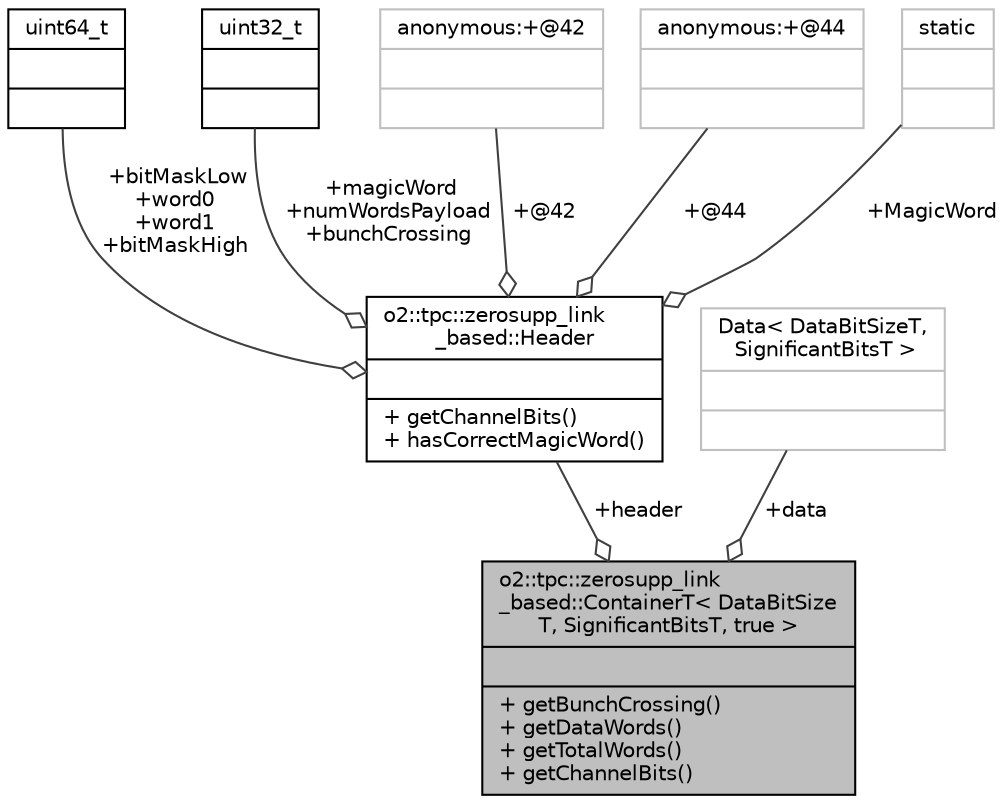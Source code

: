 digraph "o2::tpc::zerosupp_link_based::ContainerT&lt; DataBitSizeT, SignificantBitsT, true &gt;"
{
 // INTERACTIVE_SVG=YES
  bgcolor="transparent";
  edge [fontname="Helvetica",fontsize="10",labelfontname="Helvetica",labelfontsize="10"];
  node [fontname="Helvetica",fontsize="10",shape=record];
  Node1 [label="{o2::tpc::zerosupp_link\l_based::ContainerT\< DataBitSize\lT, SignificantBitsT, true \>\n||+ getBunchCrossing()\l+ getDataWords()\l+ getTotalWords()\l+ getChannelBits()\l}",height=0.2,width=0.4,color="black", fillcolor="grey75", style="filled", fontcolor="black"];
  Node2 -> Node1 [color="grey25",fontsize="10",style="solid",label=" +header" ,arrowhead="odiamond",fontname="Helvetica"];
  Node2 [label="{o2::tpc::zerosupp_link\l_based::Header\n||+ getChannelBits()\l+ hasCorrectMagicWord()\l}",height=0.2,width=0.4,color="black",URL="$d0/de2/structo2_1_1tpc_1_1zerosupp__link__based_1_1Header.html",tooltip="header definition of the zero suppressed link based data format "];
  Node3 -> Node2 [color="grey25",fontsize="10",style="solid",label=" +bitMaskLow\n+word0\n+word1\n+bitMaskHigh" ,arrowhead="odiamond",fontname="Helvetica"];
  Node3 [label="{uint64_t\n||}",height=0.2,width=0.4,color="black",URL="$d6/d30/classuint64__t.html"];
  Node4 -> Node2 [color="grey25",fontsize="10",style="solid",label=" +magicWord\n+numWordsPayload\n+bunchCrossing" ,arrowhead="odiamond",fontname="Helvetica"];
  Node4 [label="{uint32_t\n||}",height=0.2,width=0.4,color="black",URL="$d3/d87/classuint32__t.html"];
  Node5 -> Node2 [color="grey25",fontsize="10",style="solid",label=" +@42" ,arrowhead="odiamond",fontname="Helvetica"];
  Node5 [label="{anonymous:+@42\n||}",height=0.2,width=0.4,color="grey75"];
  Node6 -> Node2 [color="grey25",fontsize="10",style="solid",label=" +@44" ,arrowhead="odiamond",fontname="Helvetica"];
  Node6 [label="{anonymous:+@44\n||}",height=0.2,width=0.4,color="grey75"];
  Node7 -> Node2 [color="grey25",fontsize="10",style="solid",label=" +MagicWord" ,arrowhead="odiamond",fontname="Helvetica"];
  Node7 [label="{static\n||}",height=0.2,width=0.4,color="grey75"];
  Node8 -> Node1 [color="grey25",fontsize="10",style="solid",label=" +data" ,arrowhead="odiamond",fontname="Helvetica"];
  Node8 [label="{Data\< DataBitSizeT,\l SignificantBitsT \>\n||}",height=0.2,width=0.4,color="grey75"];
}
